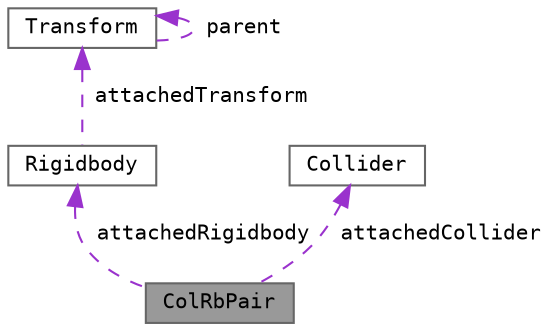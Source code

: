 digraph "ColRbPair"
{
 // LATEX_PDF_SIZE
  bgcolor="transparent";
  edge [fontname=Terminal,fontsize=10,labelfontname=Helvetica,labelfontsize=10];
  node [fontname=Terminal,fontsize=10,shape=box,height=0.2,width=0.4];
  Node1 [label="ColRbPair",height=0.2,width=0.4,color="gray40", fillcolor="grey60", style="filled", fontcolor="black",tooltip=" "];
  Node2 -> Node1 [dir="back",color="darkorchid3",style="dashed",label=" attachedRigidbody" ];
  Node2 [label="Rigidbody",height=0.2,width=0.4,color="gray40", fillcolor="white", style="filled",URL="$class_rigidbody.html",tooltip=" "];
  Node3 -> Node2 [dir="back",color="darkorchid3",style="dashed",label=" attachedTransform" ];
  Node3 [label="Transform",height=0.2,width=0.4,color="gray40", fillcolor="white", style="filled",URL="$class_transform.html",tooltip=" "];
  Node3 -> Node3 [dir="back",color="darkorchid3",style="dashed",label=" parent" ];
  Node4 -> Node1 [dir="back",color="darkorchid3",style="dashed",label=" attachedCollider" ];
  Node4 [label="Collider",height=0.2,width=0.4,color="gray40", fillcolor="white", style="filled",URL="$class_collider.html",tooltip=" "];
}
